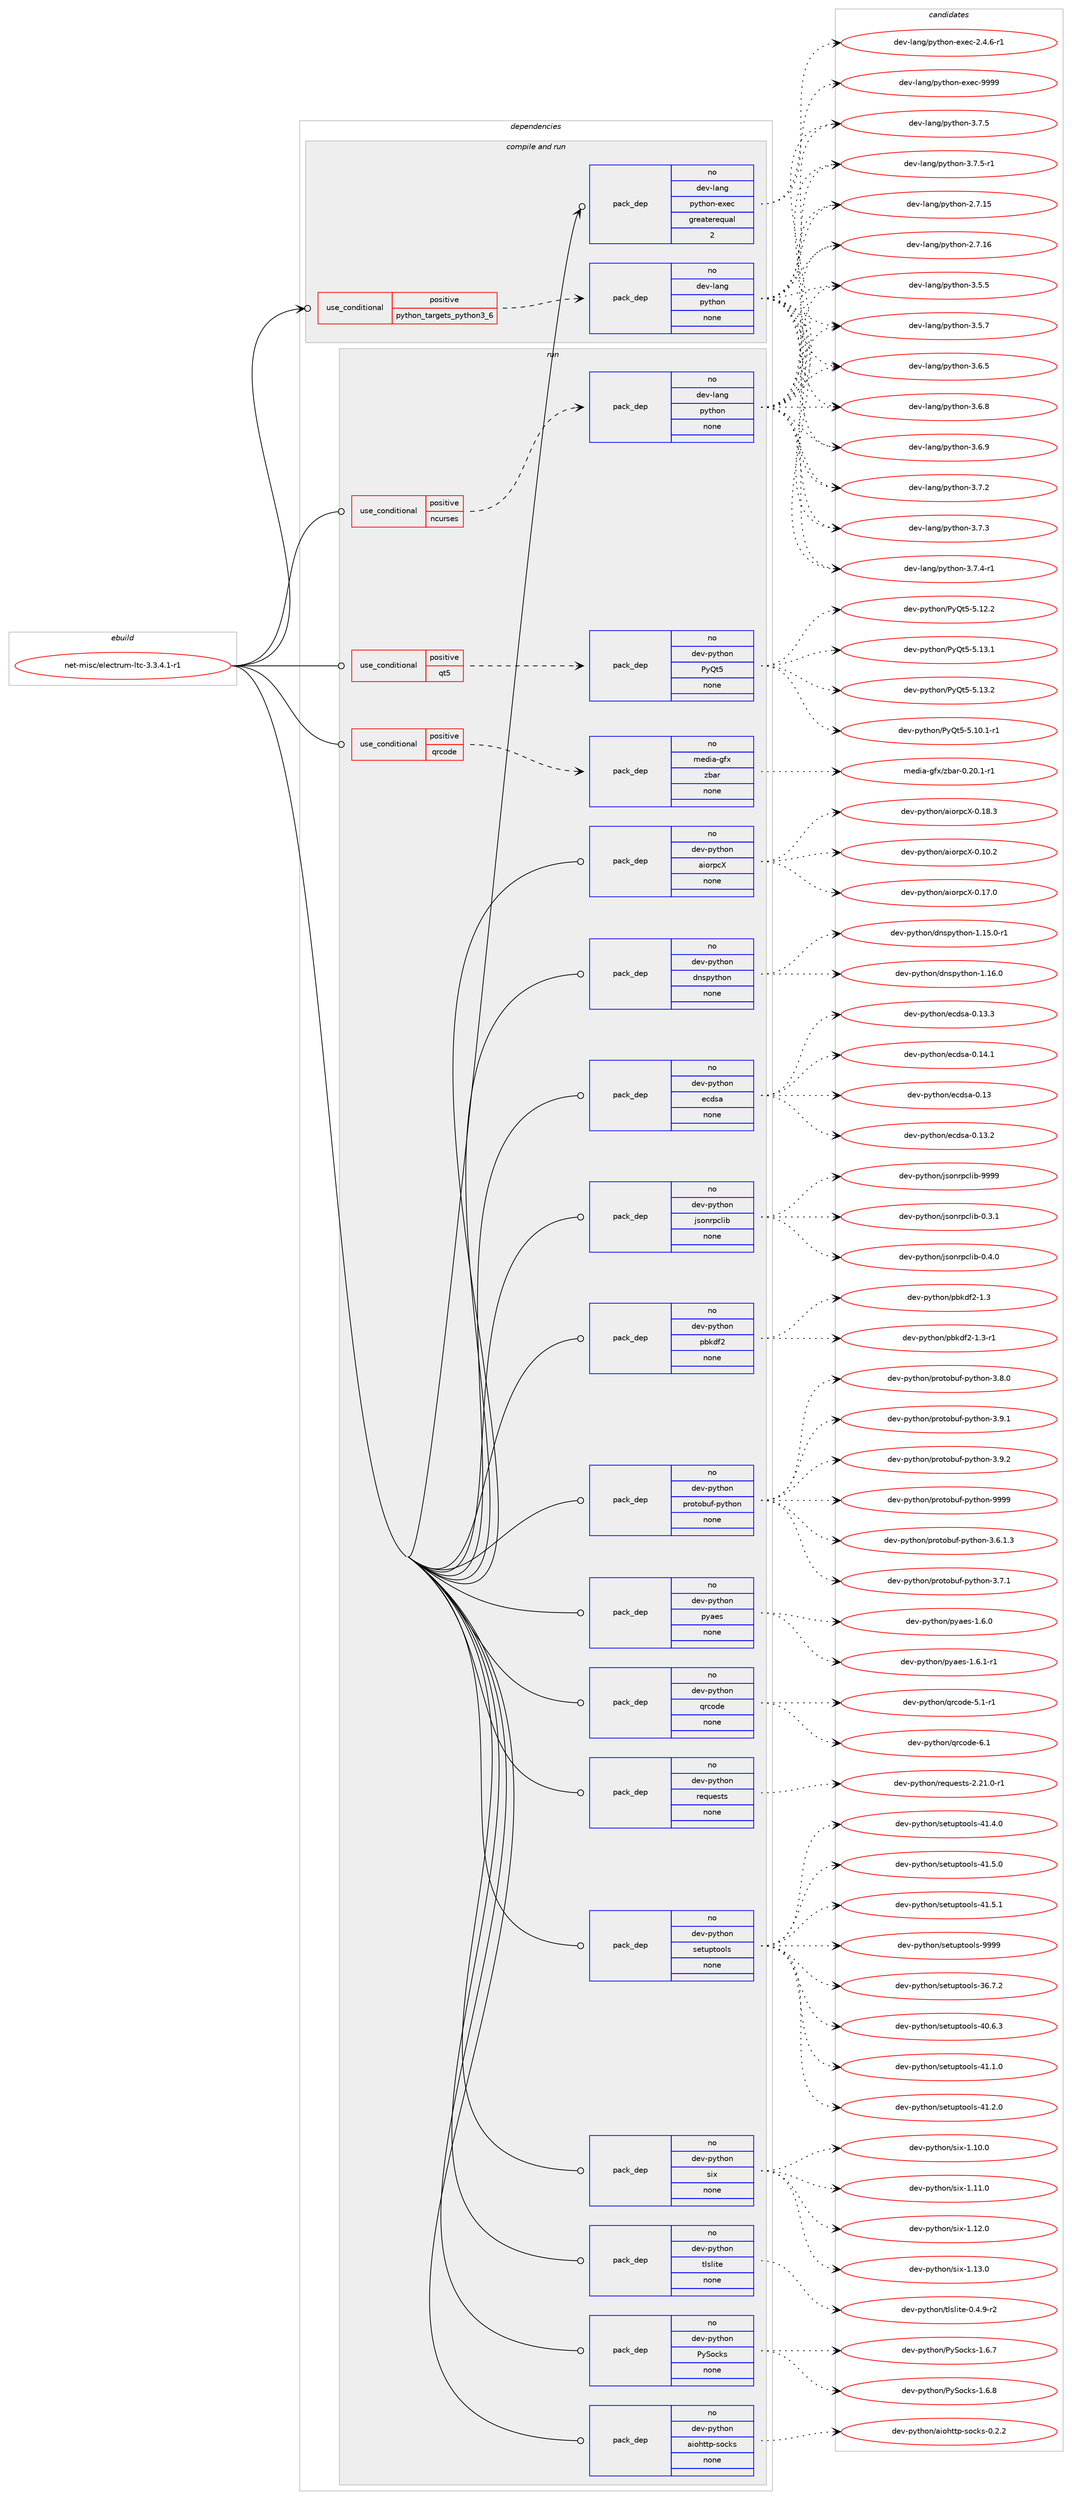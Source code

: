 digraph prolog {

# *************
# Graph options
# *************

newrank=true;
concentrate=true;
compound=true;
graph [rankdir=LR,fontname=Helvetica,fontsize=10,ranksep=1.5];#, ranksep=2.5, nodesep=0.2];
edge  [arrowhead=vee];
node  [fontname=Helvetica,fontsize=10];

# **********
# The ebuild
# **********

subgraph cluster_leftcol {
color=gray;
rank=same;
label=<<i>ebuild</i>>;
id [label="net-misc/electrum-ltc-3.3.4.1-r1", color=red, width=4, href="../net-misc/electrum-ltc-3.3.4.1-r1.svg"];
}

# ****************
# The dependencies
# ****************

subgraph cluster_midcol {
color=gray;
label=<<i>dependencies</i>>;
subgraph cluster_compile {
fillcolor="#eeeeee";
style=filled;
label=<<i>compile</i>>;
}
subgraph cluster_compileandrun {
fillcolor="#eeeeee";
style=filled;
label=<<i>compile and run</i>>;
subgraph cond203071 {
dependency832761 [label=<<TABLE BORDER="0" CELLBORDER="1" CELLSPACING="0" CELLPADDING="4"><TR><TD ROWSPAN="3" CELLPADDING="10">use_conditional</TD></TR><TR><TD>positive</TD></TR><TR><TD>python_targets_python3_6</TD></TR></TABLE>>, shape=none, color=red];
subgraph pack615083 {
dependency832762 [label=<<TABLE BORDER="0" CELLBORDER="1" CELLSPACING="0" CELLPADDING="4" WIDTH="220"><TR><TD ROWSPAN="6" CELLPADDING="30">pack_dep</TD></TR><TR><TD WIDTH="110">no</TD></TR><TR><TD>dev-lang</TD></TR><TR><TD>python</TD></TR><TR><TD>none</TD></TR><TR><TD></TD></TR></TABLE>>, shape=none, color=blue];
}
dependency832761:e -> dependency832762:w [weight=20,style="dashed",arrowhead="vee"];
}
id:e -> dependency832761:w [weight=20,style="solid",arrowhead="odotvee"];
subgraph pack615084 {
dependency832763 [label=<<TABLE BORDER="0" CELLBORDER="1" CELLSPACING="0" CELLPADDING="4" WIDTH="220"><TR><TD ROWSPAN="6" CELLPADDING="30">pack_dep</TD></TR><TR><TD WIDTH="110">no</TD></TR><TR><TD>dev-lang</TD></TR><TR><TD>python-exec</TD></TR><TR><TD>greaterequal</TD></TR><TR><TD>2</TD></TR></TABLE>>, shape=none, color=blue];
}
id:e -> dependency832763:w [weight=20,style="solid",arrowhead="odotvee"];
}
subgraph cluster_run {
fillcolor="#eeeeee";
style=filled;
label=<<i>run</i>>;
subgraph cond203072 {
dependency832764 [label=<<TABLE BORDER="0" CELLBORDER="1" CELLSPACING="0" CELLPADDING="4"><TR><TD ROWSPAN="3" CELLPADDING="10">use_conditional</TD></TR><TR><TD>positive</TD></TR><TR><TD>ncurses</TD></TR></TABLE>>, shape=none, color=red];
subgraph pack615085 {
dependency832765 [label=<<TABLE BORDER="0" CELLBORDER="1" CELLSPACING="0" CELLPADDING="4" WIDTH="220"><TR><TD ROWSPAN="6" CELLPADDING="30">pack_dep</TD></TR><TR><TD WIDTH="110">no</TD></TR><TR><TD>dev-lang</TD></TR><TR><TD>python</TD></TR><TR><TD>none</TD></TR><TR><TD></TD></TR></TABLE>>, shape=none, color=blue];
}
dependency832764:e -> dependency832765:w [weight=20,style="dashed",arrowhead="vee"];
}
id:e -> dependency832764:w [weight=20,style="solid",arrowhead="odot"];
subgraph cond203073 {
dependency832766 [label=<<TABLE BORDER="0" CELLBORDER="1" CELLSPACING="0" CELLPADDING="4"><TR><TD ROWSPAN="3" CELLPADDING="10">use_conditional</TD></TR><TR><TD>positive</TD></TR><TR><TD>qrcode</TD></TR></TABLE>>, shape=none, color=red];
subgraph pack615086 {
dependency832767 [label=<<TABLE BORDER="0" CELLBORDER="1" CELLSPACING="0" CELLPADDING="4" WIDTH="220"><TR><TD ROWSPAN="6" CELLPADDING="30">pack_dep</TD></TR><TR><TD WIDTH="110">no</TD></TR><TR><TD>media-gfx</TD></TR><TR><TD>zbar</TD></TR><TR><TD>none</TD></TR><TR><TD></TD></TR></TABLE>>, shape=none, color=blue];
}
dependency832766:e -> dependency832767:w [weight=20,style="dashed",arrowhead="vee"];
}
id:e -> dependency832766:w [weight=20,style="solid",arrowhead="odot"];
subgraph cond203074 {
dependency832768 [label=<<TABLE BORDER="0" CELLBORDER="1" CELLSPACING="0" CELLPADDING="4"><TR><TD ROWSPAN="3" CELLPADDING="10">use_conditional</TD></TR><TR><TD>positive</TD></TR><TR><TD>qt5</TD></TR></TABLE>>, shape=none, color=red];
subgraph pack615087 {
dependency832769 [label=<<TABLE BORDER="0" CELLBORDER="1" CELLSPACING="0" CELLPADDING="4" WIDTH="220"><TR><TD ROWSPAN="6" CELLPADDING="30">pack_dep</TD></TR><TR><TD WIDTH="110">no</TD></TR><TR><TD>dev-python</TD></TR><TR><TD>PyQt5</TD></TR><TR><TD>none</TD></TR><TR><TD></TD></TR></TABLE>>, shape=none, color=blue];
}
dependency832768:e -> dependency832769:w [weight=20,style="dashed",arrowhead="vee"];
}
id:e -> dependency832768:w [weight=20,style="solid",arrowhead="odot"];
subgraph pack615088 {
dependency832770 [label=<<TABLE BORDER="0" CELLBORDER="1" CELLSPACING="0" CELLPADDING="4" WIDTH="220"><TR><TD ROWSPAN="6" CELLPADDING="30">pack_dep</TD></TR><TR><TD WIDTH="110">no</TD></TR><TR><TD>dev-python</TD></TR><TR><TD>PySocks</TD></TR><TR><TD>none</TD></TR><TR><TD></TD></TR></TABLE>>, shape=none, color=blue];
}
id:e -> dependency832770:w [weight=20,style="solid",arrowhead="odot"];
subgraph pack615089 {
dependency832771 [label=<<TABLE BORDER="0" CELLBORDER="1" CELLSPACING="0" CELLPADDING="4" WIDTH="220"><TR><TD ROWSPAN="6" CELLPADDING="30">pack_dep</TD></TR><TR><TD WIDTH="110">no</TD></TR><TR><TD>dev-python</TD></TR><TR><TD>aiohttp-socks</TD></TR><TR><TD>none</TD></TR><TR><TD></TD></TR></TABLE>>, shape=none, color=blue];
}
id:e -> dependency832771:w [weight=20,style="solid",arrowhead="odot"];
subgraph pack615090 {
dependency832772 [label=<<TABLE BORDER="0" CELLBORDER="1" CELLSPACING="0" CELLPADDING="4" WIDTH="220"><TR><TD ROWSPAN="6" CELLPADDING="30">pack_dep</TD></TR><TR><TD WIDTH="110">no</TD></TR><TR><TD>dev-python</TD></TR><TR><TD>aiorpcX</TD></TR><TR><TD>none</TD></TR><TR><TD></TD></TR></TABLE>>, shape=none, color=blue];
}
id:e -> dependency832772:w [weight=20,style="solid",arrowhead="odot"];
subgraph pack615091 {
dependency832773 [label=<<TABLE BORDER="0" CELLBORDER="1" CELLSPACING="0" CELLPADDING="4" WIDTH="220"><TR><TD ROWSPAN="6" CELLPADDING="30">pack_dep</TD></TR><TR><TD WIDTH="110">no</TD></TR><TR><TD>dev-python</TD></TR><TR><TD>dnspython</TD></TR><TR><TD>none</TD></TR><TR><TD></TD></TR></TABLE>>, shape=none, color=blue];
}
id:e -> dependency832773:w [weight=20,style="solid",arrowhead="odot"];
subgraph pack615092 {
dependency832774 [label=<<TABLE BORDER="0" CELLBORDER="1" CELLSPACING="0" CELLPADDING="4" WIDTH="220"><TR><TD ROWSPAN="6" CELLPADDING="30">pack_dep</TD></TR><TR><TD WIDTH="110">no</TD></TR><TR><TD>dev-python</TD></TR><TR><TD>ecdsa</TD></TR><TR><TD>none</TD></TR><TR><TD></TD></TR></TABLE>>, shape=none, color=blue];
}
id:e -> dependency832774:w [weight=20,style="solid",arrowhead="odot"];
subgraph pack615093 {
dependency832775 [label=<<TABLE BORDER="0" CELLBORDER="1" CELLSPACING="0" CELLPADDING="4" WIDTH="220"><TR><TD ROWSPAN="6" CELLPADDING="30">pack_dep</TD></TR><TR><TD WIDTH="110">no</TD></TR><TR><TD>dev-python</TD></TR><TR><TD>jsonrpclib</TD></TR><TR><TD>none</TD></TR><TR><TD></TD></TR></TABLE>>, shape=none, color=blue];
}
id:e -> dependency832775:w [weight=20,style="solid",arrowhead="odot"];
subgraph pack615094 {
dependency832776 [label=<<TABLE BORDER="0" CELLBORDER="1" CELLSPACING="0" CELLPADDING="4" WIDTH="220"><TR><TD ROWSPAN="6" CELLPADDING="30">pack_dep</TD></TR><TR><TD WIDTH="110">no</TD></TR><TR><TD>dev-python</TD></TR><TR><TD>pbkdf2</TD></TR><TR><TD>none</TD></TR><TR><TD></TD></TR></TABLE>>, shape=none, color=blue];
}
id:e -> dependency832776:w [weight=20,style="solid",arrowhead="odot"];
subgraph pack615095 {
dependency832777 [label=<<TABLE BORDER="0" CELLBORDER="1" CELLSPACING="0" CELLPADDING="4" WIDTH="220"><TR><TD ROWSPAN="6" CELLPADDING="30">pack_dep</TD></TR><TR><TD WIDTH="110">no</TD></TR><TR><TD>dev-python</TD></TR><TR><TD>protobuf-python</TD></TR><TR><TD>none</TD></TR><TR><TD></TD></TR></TABLE>>, shape=none, color=blue];
}
id:e -> dependency832777:w [weight=20,style="solid",arrowhead="odot"];
subgraph pack615096 {
dependency832778 [label=<<TABLE BORDER="0" CELLBORDER="1" CELLSPACING="0" CELLPADDING="4" WIDTH="220"><TR><TD ROWSPAN="6" CELLPADDING="30">pack_dep</TD></TR><TR><TD WIDTH="110">no</TD></TR><TR><TD>dev-python</TD></TR><TR><TD>pyaes</TD></TR><TR><TD>none</TD></TR><TR><TD></TD></TR></TABLE>>, shape=none, color=blue];
}
id:e -> dependency832778:w [weight=20,style="solid",arrowhead="odot"];
subgraph pack615097 {
dependency832779 [label=<<TABLE BORDER="0" CELLBORDER="1" CELLSPACING="0" CELLPADDING="4" WIDTH="220"><TR><TD ROWSPAN="6" CELLPADDING="30">pack_dep</TD></TR><TR><TD WIDTH="110">no</TD></TR><TR><TD>dev-python</TD></TR><TR><TD>qrcode</TD></TR><TR><TD>none</TD></TR><TR><TD></TD></TR></TABLE>>, shape=none, color=blue];
}
id:e -> dependency832779:w [weight=20,style="solid",arrowhead="odot"];
subgraph pack615098 {
dependency832780 [label=<<TABLE BORDER="0" CELLBORDER="1" CELLSPACING="0" CELLPADDING="4" WIDTH="220"><TR><TD ROWSPAN="6" CELLPADDING="30">pack_dep</TD></TR><TR><TD WIDTH="110">no</TD></TR><TR><TD>dev-python</TD></TR><TR><TD>requests</TD></TR><TR><TD>none</TD></TR><TR><TD></TD></TR></TABLE>>, shape=none, color=blue];
}
id:e -> dependency832780:w [weight=20,style="solid",arrowhead="odot"];
subgraph pack615099 {
dependency832781 [label=<<TABLE BORDER="0" CELLBORDER="1" CELLSPACING="0" CELLPADDING="4" WIDTH="220"><TR><TD ROWSPAN="6" CELLPADDING="30">pack_dep</TD></TR><TR><TD WIDTH="110">no</TD></TR><TR><TD>dev-python</TD></TR><TR><TD>setuptools</TD></TR><TR><TD>none</TD></TR><TR><TD></TD></TR></TABLE>>, shape=none, color=blue];
}
id:e -> dependency832781:w [weight=20,style="solid",arrowhead="odot"];
subgraph pack615100 {
dependency832782 [label=<<TABLE BORDER="0" CELLBORDER="1" CELLSPACING="0" CELLPADDING="4" WIDTH="220"><TR><TD ROWSPAN="6" CELLPADDING="30">pack_dep</TD></TR><TR><TD WIDTH="110">no</TD></TR><TR><TD>dev-python</TD></TR><TR><TD>six</TD></TR><TR><TD>none</TD></TR><TR><TD></TD></TR></TABLE>>, shape=none, color=blue];
}
id:e -> dependency832782:w [weight=20,style="solid",arrowhead="odot"];
subgraph pack615101 {
dependency832783 [label=<<TABLE BORDER="0" CELLBORDER="1" CELLSPACING="0" CELLPADDING="4" WIDTH="220"><TR><TD ROWSPAN="6" CELLPADDING="30">pack_dep</TD></TR><TR><TD WIDTH="110">no</TD></TR><TR><TD>dev-python</TD></TR><TR><TD>tlslite</TD></TR><TR><TD>none</TD></TR><TR><TD></TD></TR></TABLE>>, shape=none, color=blue];
}
id:e -> dependency832783:w [weight=20,style="solid",arrowhead="odot"];
}
}

# **************
# The candidates
# **************

subgraph cluster_choices {
rank=same;
color=gray;
label=<<i>candidates</i>>;

subgraph choice615083 {
color=black;
nodesep=1;
choice10010111845108971101034711212111610411111045504655464953 [label="dev-lang/python-2.7.15", color=red, width=4,href="../dev-lang/python-2.7.15.svg"];
choice10010111845108971101034711212111610411111045504655464954 [label="dev-lang/python-2.7.16", color=red, width=4,href="../dev-lang/python-2.7.16.svg"];
choice100101118451089711010347112121116104111110455146534653 [label="dev-lang/python-3.5.5", color=red, width=4,href="../dev-lang/python-3.5.5.svg"];
choice100101118451089711010347112121116104111110455146534655 [label="dev-lang/python-3.5.7", color=red, width=4,href="../dev-lang/python-3.5.7.svg"];
choice100101118451089711010347112121116104111110455146544653 [label="dev-lang/python-3.6.5", color=red, width=4,href="../dev-lang/python-3.6.5.svg"];
choice100101118451089711010347112121116104111110455146544656 [label="dev-lang/python-3.6.8", color=red, width=4,href="../dev-lang/python-3.6.8.svg"];
choice100101118451089711010347112121116104111110455146544657 [label="dev-lang/python-3.6.9", color=red, width=4,href="../dev-lang/python-3.6.9.svg"];
choice100101118451089711010347112121116104111110455146554650 [label="dev-lang/python-3.7.2", color=red, width=4,href="../dev-lang/python-3.7.2.svg"];
choice100101118451089711010347112121116104111110455146554651 [label="dev-lang/python-3.7.3", color=red, width=4,href="../dev-lang/python-3.7.3.svg"];
choice1001011184510897110103471121211161041111104551465546524511449 [label="dev-lang/python-3.7.4-r1", color=red, width=4,href="../dev-lang/python-3.7.4-r1.svg"];
choice100101118451089711010347112121116104111110455146554653 [label="dev-lang/python-3.7.5", color=red, width=4,href="../dev-lang/python-3.7.5.svg"];
choice1001011184510897110103471121211161041111104551465546534511449 [label="dev-lang/python-3.7.5-r1", color=red, width=4,href="../dev-lang/python-3.7.5-r1.svg"];
dependency832762:e -> choice10010111845108971101034711212111610411111045504655464953:w [style=dotted,weight="100"];
dependency832762:e -> choice10010111845108971101034711212111610411111045504655464954:w [style=dotted,weight="100"];
dependency832762:e -> choice100101118451089711010347112121116104111110455146534653:w [style=dotted,weight="100"];
dependency832762:e -> choice100101118451089711010347112121116104111110455146534655:w [style=dotted,weight="100"];
dependency832762:e -> choice100101118451089711010347112121116104111110455146544653:w [style=dotted,weight="100"];
dependency832762:e -> choice100101118451089711010347112121116104111110455146544656:w [style=dotted,weight="100"];
dependency832762:e -> choice100101118451089711010347112121116104111110455146544657:w [style=dotted,weight="100"];
dependency832762:e -> choice100101118451089711010347112121116104111110455146554650:w [style=dotted,weight="100"];
dependency832762:e -> choice100101118451089711010347112121116104111110455146554651:w [style=dotted,weight="100"];
dependency832762:e -> choice1001011184510897110103471121211161041111104551465546524511449:w [style=dotted,weight="100"];
dependency832762:e -> choice100101118451089711010347112121116104111110455146554653:w [style=dotted,weight="100"];
dependency832762:e -> choice1001011184510897110103471121211161041111104551465546534511449:w [style=dotted,weight="100"];
}
subgraph choice615084 {
color=black;
nodesep=1;
choice10010111845108971101034711212111610411111045101120101994550465246544511449 [label="dev-lang/python-exec-2.4.6-r1", color=red, width=4,href="../dev-lang/python-exec-2.4.6-r1.svg"];
choice10010111845108971101034711212111610411111045101120101994557575757 [label="dev-lang/python-exec-9999", color=red, width=4,href="../dev-lang/python-exec-9999.svg"];
dependency832763:e -> choice10010111845108971101034711212111610411111045101120101994550465246544511449:w [style=dotted,weight="100"];
dependency832763:e -> choice10010111845108971101034711212111610411111045101120101994557575757:w [style=dotted,weight="100"];
}
subgraph choice615085 {
color=black;
nodesep=1;
choice10010111845108971101034711212111610411111045504655464953 [label="dev-lang/python-2.7.15", color=red, width=4,href="../dev-lang/python-2.7.15.svg"];
choice10010111845108971101034711212111610411111045504655464954 [label="dev-lang/python-2.7.16", color=red, width=4,href="../dev-lang/python-2.7.16.svg"];
choice100101118451089711010347112121116104111110455146534653 [label="dev-lang/python-3.5.5", color=red, width=4,href="../dev-lang/python-3.5.5.svg"];
choice100101118451089711010347112121116104111110455146534655 [label="dev-lang/python-3.5.7", color=red, width=4,href="../dev-lang/python-3.5.7.svg"];
choice100101118451089711010347112121116104111110455146544653 [label="dev-lang/python-3.6.5", color=red, width=4,href="../dev-lang/python-3.6.5.svg"];
choice100101118451089711010347112121116104111110455146544656 [label="dev-lang/python-3.6.8", color=red, width=4,href="../dev-lang/python-3.6.8.svg"];
choice100101118451089711010347112121116104111110455146544657 [label="dev-lang/python-3.6.9", color=red, width=4,href="../dev-lang/python-3.6.9.svg"];
choice100101118451089711010347112121116104111110455146554650 [label="dev-lang/python-3.7.2", color=red, width=4,href="../dev-lang/python-3.7.2.svg"];
choice100101118451089711010347112121116104111110455146554651 [label="dev-lang/python-3.7.3", color=red, width=4,href="../dev-lang/python-3.7.3.svg"];
choice1001011184510897110103471121211161041111104551465546524511449 [label="dev-lang/python-3.7.4-r1", color=red, width=4,href="../dev-lang/python-3.7.4-r1.svg"];
choice100101118451089711010347112121116104111110455146554653 [label="dev-lang/python-3.7.5", color=red, width=4,href="../dev-lang/python-3.7.5.svg"];
choice1001011184510897110103471121211161041111104551465546534511449 [label="dev-lang/python-3.7.5-r1", color=red, width=4,href="../dev-lang/python-3.7.5-r1.svg"];
dependency832765:e -> choice10010111845108971101034711212111610411111045504655464953:w [style=dotted,weight="100"];
dependency832765:e -> choice10010111845108971101034711212111610411111045504655464954:w [style=dotted,weight="100"];
dependency832765:e -> choice100101118451089711010347112121116104111110455146534653:w [style=dotted,weight="100"];
dependency832765:e -> choice100101118451089711010347112121116104111110455146534655:w [style=dotted,weight="100"];
dependency832765:e -> choice100101118451089711010347112121116104111110455146544653:w [style=dotted,weight="100"];
dependency832765:e -> choice100101118451089711010347112121116104111110455146544656:w [style=dotted,weight="100"];
dependency832765:e -> choice100101118451089711010347112121116104111110455146544657:w [style=dotted,weight="100"];
dependency832765:e -> choice100101118451089711010347112121116104111110455146554650:w [style=dotted,weight="100"];
dependency832765:e -> choice100101118451089711010347112121116104111110455146554651:w [style=dotted,weight="100"];
dependency832765:e -> choice1001011184510897110103471121211161041111104551465546524511449:w [style=dotted,weight="100"];
dependency832765:e -> choice100101118451089711010347112121116104111110455146554653:w [style=dotted,weight="100"];
dependency832765:e -> choice1001011184510897110103471121211161041111104551465546534511449:w [style=dotted,weight="100"];
}
subgraph choice615086 {
color=black;
nodesep=1;
choice1091011001059745103102120471229897114454846504846494511449 [label="media-gfx/zbar-0.20.1-r1", color=red, width=4,href="../media-gfx/zbar-0.20.1-r1.svg"];
dependency832767:e -> choice1091011001059745103102120471229897114454846504846494511449:w [style=dotted,weight="100"];
}
subgraph choice615087 {
color=black;
nodesep=1;
choice1001011184511212111610411111047801218111653455346494846494511449 [label="dev-python/PyQt5-5.10.1-r1", color=red, width=4,href="../dev-python/PyQt5-5.10.1-r1.svg"];
choice100101118451121211161041111104780121811165345534649504650 [label="dev-python/PyQt5-5.12.2", color=red, width=4,href="../dev-python/PyQt5-5.12.2.svg"];
choice100101118451121211161041111104780121811165345534649514649 [label="dev-python/PyQt5-5.13.1", color=red, width=4,href="../dev-python/PyQt5-5.13.1.svg"];
choice100101118451121211161041111104780121811165345534649514650 [label="dev-python/PyQt5-5.13.2", color=red, width=4,href="../dev-python/PyQt5-5.13.2.svg"];
dependency832769:e -> choice1001011184511212111610411111047801218111653455346494846494511449:w [style=dotted,weight="100"];
dependency832769:e -> choice100101118451121211161041111104780121811165345534649504650:w [style=dotted,weight="100"];
dependency832769:e -> choice100101118451121211161041111104780121811165345534649514649:w [style=dotted,weight="100"];
dependency832769:e -> choice100101118451121211161041111104780121811165345534649514650:w [style=dotted,weight="100"];
}
subgraph choice615088 {
color=black;
nodesep=1;
choice1001011184511212111610411111047801218311199107115454946544655 [label="dev-python/PySocks-1.6.7", color=red, width=4,href="../dev-python/PySocks-1.6.7.svg"];
choice1001011184511212111610411111047801218311199107115454946544656 [label="dev-python/PySocks-1.6.8", color=red, width=4,href="../dev-python/PySocks-1.6.8.svg"];
dependency832770:e -> choice1001011184511212111610411111047801218311199107115454946544655:w [style=dotted,weight="100"];
dependency832770:e -> choice1001011184511212111610411111047801218311199107115454946544656:w [style=dotted,weight="100"];
}
subgraph choice615089 {
color=black;
nodesep=1;
choice1001011184511212111610411111047971051111041161161124511511199107115454846504650 [label="dev-python/aiohttp-socks-0.2.2", color=red, width=4,href="../dev-python/aiohttp-socks-0.2.2.svg"];
dependency832771:e -> choice1001011184511212111610411111047971051111041161161124511511199107115454846504650:w [style=dotted,weight="100"];
}
subgraph choice615090 {
color=black;
nodesep=1;
choice100101118451121211161041111104797105111114112998845484649484650 [label="dev-python/aiorpcX-0.10.2", color=red, width=4,href="../dev-python/aiorpcX-0.10.2.svg"];
choice100101118451121211161041111104797105111114112998845484649554648 [label="dev-python/aiorpcX-0.17.0", color=red, width=4,href="../dev-python/aiorpcX-0.17.0.svg"];
choice100101118451121211161041111104797105111114112998845484649564651 [label="dev-python/aiorpcX-0.18.3", color=red, width=4,href="../dev-python/aiorpcX-0.18.3.svg"];
dependency832772:e -> choice100101118451121211161041111104797105111114112998845484649484650:w [style=dotted,weight="100"];
dependency832772:e -> choice100101118451121211161041111104797105111114112998845484649554648:w [style=dotted,weight="100"];
dependency832772:e -> choice100101118451121211161041111104797105111114112998845484649564651:w [style=dotted,weight="100"];
}
subgraph choice615091 {
color=black;
nodesep=1;
choice1001011184511212111610411111047100110115112121116104111110454946495346484511449 [label="dev-python/dnspython-1.15.0-r1", color=red, width=4,href="../dev-python/dnspython-1.15.0-r1.svg"];
choice100101118451121211161041111104710011011511212111610411111045494649544648 [label="dev-python/dnspython-1.16.0", color=red, width=4,href="../dev-python/dnspython-1.16.0.svg"];
dependency832773:e -> choice1001011184511212111610411111047100110115112121116104111110454946495346484511449:w [style=dotted,weight="100"];
dependency832773:e -> choice100101118451121211161041111104710011011511212111610411111045494649544648:w [style=dotted,weight="100"];
}
subgraph choice615092 {
color=black;
nodesep=1;
choice100101118451121211161041111104710199100115974548464951 [label="dev-python/ecdsa-0.13", color=red, width=4,href="../dev-python/ecdsa-0.13.svg"];
choice1001011184511212111610411111047101991001159745484649514650 [label="dev-python/ecdsa-0.13.2", color=red, width=4,href="../dev-python/ecdsa-0.13.2.svg"];
choice1001011184511212111610411111047101991001159745484649514651 [label="dev-python/ecdsa-0.13.3", color=red, width=4,href="../dev-python/ecdsa-0.13.3.svg"];
choice1001011184511212111610411111047101991001159745484649524649 [label="dev-python/ecdsa-0.14.1", color=red, width=4,href="../dev-python/ecdsa-0.14.1.svg"];
dependency832774:e -> choice100101118451121211161041111104710199100115974548464951:w [style=dotted,weight="100"];
dependency832774:e -> choice1001011184511212111610411111047101991001159745484649514650:w [style=dotted,weight="100"];
dependency832774:e -> choice1001011184511212111610411111047101991001159745484649514651:w [style=dotted,weight="100"];
dependency832774:e -> choice1001011184511212111610411111047101991001159745484649524649:w [style=dotted,weight="100"];
}
subgraph choice615093 {
color=black;
nodesep=1;
choice10010111845112121116104111110471061151111101141129910810598454846514649 [label="dev-python/jsonrpclib-0.3.1", color=red, width=4,href="../dev-python/jsonrpclib-0.3.1.svg"];
choice10010111845112121116104111110471061151111101141129910810598454846524648 [label="dev-python/jsonrpclib-0.4.0", color=red, width=4,href="../dev-python/jsonrpclib-0.4.0.svg"];
choice100101118451121211161041111104710611511111011411299108105984557575757 [label="dev-python/jsonrpclib-9999", color=red, width=4,href="../dev-python/jsonrpclib-9999.svg"];
dependency832775:e -> choice10010111845112121116104111110471061151111101141129910810598454846514649:w [style=dotted,weight="100"];
dependency832775:e -> choice10010111845112121116104111110471061151111101141129910810598454846524648:w [style=dotted,weight="100"];
dependency832775:e -> choice100101118451121211161041111104710611511111011411299108105984557575757:w [style=dotted,weight="100"];
}
subgraph choice615094 {
color=black;
nodesep=1;
choice1001011184511212111610411111047112981071001025045494651 [label="dev-python/pbkdf2-1.3", color=red, width=4,href="../dev-python/pbkdf2-1.3.svg"];
choice10010111845112121116104111110471129810710010250454946514511449 [label="dev-python/pbkdf2-1.3-r1", color=red, width=4,href="../dev-python/pbkdf2-1.3-r1.svg"];
dependency832776:e -> choice1001011184511212111610411111047112981071001025045494651:w [style=dotted,weight="100"];
dependency832776:e -> choice10010111845112121116104111110471129810710010250454946514511449:w [style=dotted,weight="100"];
}
subgraph choice615095 {
color=black;
nodesep=1;
choice100101118451121211161041111104711211411111611198117102451121211161041111104551465446494651 [label="dev-python/protobuf-python-3.6.1.3", color=red, width=4,href="../dev-python/protobuf-python-3.6.1.3.svg"];
choice10010111845112121116104111110471121141111161119811710245112121116104111110455146554649 [label="dev-python/protobuf-python-3.7.1", color=red, width=4,href="../dev-python/protobuf-python-3.7.1.svg"];
choice10010111845112121116104111110471121141111161119811710245112121116104111110455146564648 [label="dev-python/protobuf-python-3.8.0", color=red, width=4,href="../dev-python/protobuf-python-3.8.0.svg"];
choice10010111845112121116104111110471121141111161119811710245112121116104111110455146574649 [label="dev-python/protobuf-python-3.9.1", color=red, width=4,href="../dev-python/protobuf-python-3.9.1.svg"];
choice10010111845112121116104111110471121141111161119811710245112121116104111110455146574650 [label="dev-python/protobuf-python-3.9.2", color=red, width=4,href="../dev-python/protobuf-python-3.9.2.svg"];
choice100101118451121211161041111104711211411111611198117102451121211161041111104557575757 [label="dev-python/protobuf-python-9999", color=red, width=4,href="../dev-python/protobuf-python-9999.svg"];
dependency832777:e -> choice100101118451121211161041111104711211411111611198117102451121211161041111104551465446494651:w [style=dotted,weight="100"];
dependency832777:e -> choice10010111845112121116104111110471121141111161119811710245112121116104111110455146554649:w [style=dotted,weight="100"];
dependency832777:e -> choice10010111845112121116104111110471121141111161119811710245112121116104111110455146564648:w [style=dotted,weight="100"];
dependency832777:e -> choice10010111845112121116104111110471121141111161119811710245112121116104111110455146574649:w [style=dotted,weight="100"];
dependency832777:e -> choice10010111845112121116104111110471121141111161119811710245112121116104111110455146574650:w [style=dotted,weight="100"];
dependency832777:e -> choice100101118451121211161041111104711211411111611198117102451121211161041111104557575757:w [style=dotted,weight="100"];
}
subgraph choice615096 {
color=black;
nodesep=1;
choice100101118451121211161041111104711212197101115454946544648 [label="dev-python/pyaes-1.6.0", color=red, width=4,href="../dev-python/pyaes-1.6.0.svg"];
choice1001011184511212111610411111047112121971011154549465446494511449 [label="dev-python/pyaes-1.6.1-r1", color=red, width=4,href="../dev-python/pyaes-1.6.1-r1.svg"];
dependency832778:e -> choice100101118451121211161041111104711212197101115454946544648:w [style=dotted,weight="100"];
dependency832778:e -> choice1001011184511212111610411111047112121971011154549465446494511449:w [style=dotted,weight="100"];
}
subgraph choice615097 {
color=black;
nodesep=1;
choice100101118451121211161041111104711311499111100101455346494511449 [label="dev-python/qrcode-5.1-r1", color=red, width=4,href="../dev-python/qrcode-5.1-r1.svg"];
choice10010111845112121116104111110471131149911110010145544649 [label="dev-python/qrcode-6.1", color=red, width=4,href="../dev-python/qrcode-6.1.svg"];
dependency832779:e -> choice100101118451121211161041111104711311499111100101455346494511449:w [style=dotted,weight="100"];
dependency832779:e -> choice10010111845112121116104111110471131149911110010145544649:w [style=dotted,weight="100"];
}
subgraph choice615098 {
color=black;
nodesep=1;
choice1001011184511212111610411111047114101113117101115116115455046504946484511449 [label="dev-python/requests-2.21.0-r1", color=red, width=4,href="../dev-python/requests-2.21.0-r1.svg"];
dependency832780:e -> choice1001011184511212111610411111047114101113117101115116115455046504946484511449:w [style=dotted,weight="100"];
}
subgraph choice615099 {
color=black;
nodesep=1;
choice100101118451121211161041111104711510111611711211611111110811545515446554650 [label="dev-python/setuptools-36.7.2", color=red, width=4,href="../dev-python/setuptools-36.7.2.svg"];
choice100101118451121211161041111104711510111611711211611111110811545524846544651 [label="dev-python/setuptools-40.6.3", color=red, width=4,href="../dev-python/setuptools-40.6.3.svg"];
choice100101118451121211161041111104711510111611711211611111110811545524946494648 [label="dev-python/setuptools-41.1.0", color=red, width=4,href="../dev-python/setuptools-41.1.0.svg"];
choice100101118451121211161041111104711510111611711211611111110811545524946504648 [label="dev-python/setuptools-41.2.0", color=red, width=4,href="../dev-python/setuptools-41.2.0.svg"];
choice100101118451121211161041111104711510111611711211611111110811545524946524648 [label="dev-python/setuptools-41.4.0", color=red, width=4,href="../dev-python/setuptools-41.4.0.svg"];
choice100101118451121211161041111104711510111611711211611111110811545524946534648 [label="dev-python/setuptools-41.5.0", color=red, width=4,href="../dev-python/setuptools-41.5.0.svg"];
choice100101118451121211161041111104711510111611711211611111110811545524946534649 [label="dev-python/setuptools-41.5.1", color=red, width=4,href="../dev-python/setuptools-41.5.1.svg"];
choice10010111845112121116104111110471151011161171121161111111081154557575757 [label="dev-python/setuptools-9999", color=red, width=4,href="../dev-python/setuptools-9999.svg"];
dependency832781:e -> choice100101118451121211161041111104711510111611711211611111110811545515446554650:w [style=dotted,weight="100"];
dependency832781:e -> choice100101118451121211161041111104711510111611711211611111110811545524846544651:w [style=dotted,weight="100"];
dependency832781:e -> choice100101118451121211161041111104711510111611711211611111110811545524946494648:w [style=dotted,weight="100"];
dependency832781:e -> choice100101118451121211161041111104711510111611711211611111110811545524946504648:w [style=dotted,weight="100"];
dependency832781:e -> choice100101118451121211161041111104711510111611711211611111110811545524946524648:w [style=dotted,weight="100"];
dependency832781:e -> choice100101118451121211161041111104711510111611711211611111110811545524946534648:w [style=dotted,weight="100"];
dependency832781:e -> choice100101118451121211161041111104711510111611711211611111110811545524946534649:w [style=dotted,weight="100"];
dependency832781:e -> choice10010111845112121116104111110471151011161171121161111111081154557575757:w [style=dotted,weight="100"];
}
subgraph choice615100 {
color=black;
nodesep=1;
choice100101118451121211161041111104711510512045494649484648 [label="dev-python/six-1.10.0", color=red, width=4,href="../dev-python/six-1.10.0.svg"];
choice100101118451121211161041111104711510512045494649494648 [label="dev-python/six-1.11.0", color=red, width=4,href="../dev-python/six-1.11.0.svg"];
choice100101118451121211161041111104711510512045494649504648 [label="dev-python/six-1.12.0", color=red, width=4,href="../dev-python/six-1.12.0.svg"];
choice100101118451121211161041111104711510512045494649514648 [label="dev-python/six-1.13.0", color=red, width=4,href="../dev-python/six-1.13.0.svg"];
dependency832782:e -> choice100101118451121211161041111104711510512045494649484648:w [style=dotted,weight="100"];
dependency832782:e -> choice100101118451121211161041111104711510512045494649494648:w [style=dotted,weight="100"];
dependency832782:e -> choice100101118451121211161041111104711510512045494649504648:w [style=dotted,weight="100"];
dependency832782:e -> choice100101118451121211161041111104711510512045494649514648:w [style=dotted,weight="100"];
}
subgraph choice615101 {
color=black;
nodesep=1;
choice10010111845112121116104111110471161081151081051161014548465246574511450 [label="dev-python/tlslite-0.4.9-r2", color=red, width=4,href="../dev-python/tlslite-0.4.9-r2.svg"];
dependency832783:e -> choice10010111845112121116104111110471161081151081051161014548465246574511450:w [style=dotted,weight="100"];
}
}

}
